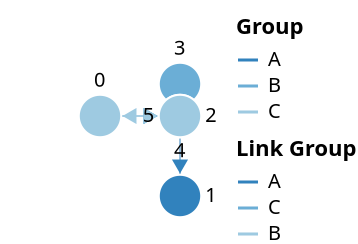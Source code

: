 {
  "$schema": "https://vega.github.io/schema/vega/v5.json",
  "description": "A node-link diagram with force-directed layout.",
  "width": 100,
  "height": 100,
  "padding": 0,

  "signals": [
    { "name": "cx", "update": "width / 2" },
    { "name": "cy", "update": "height / 2" },
    { "name": "nodeRadius", "value": 15},
    { "name": "nodeCharge", "value": -80},
    { "name": "linkDistance", "value": 80},
    {
      "description": "State variable for active node fix status.",
      "name": "fix", "value": false,
      "on": [
        {
          "events": "symbol:mouseout[!event.buttons], window:mouseup",
          "update": "false"
        },
        {
          "events": "symbol:mouseover",
          "update": "fix || true"
        },
        {
          "events": "[symbol:mousedown, window:mouseup] > window:mousemove!",
          "update": "xy()",
          "force": true
        }

      ]
    },
    {
      "description": "Unfix node",
      "name": "reset", "value": null,
      "on": [
        {
          "events": "symbol:dblclick",
          "update": "item().datum"
        }
      ]
    },
        
    {
      "description": "Graph node most recently interacted with.",
      "name": "node", "value": null,
      "on": [
        {
          "events": "symbol:mouseover",
          "update": "fix === true ? item() : node"
        }
      ]
    },

    {
      "description": "Flag to restart Force simulation upon data changes.",
      "name": "restart", "value": false,
      "on": [
        {"events": {"signal": "fix"}, "update": "fix && fix.length"},
        {"events": {"signal": "reset"}, "update": "true"}
      ]

    }
  ],

  "scales": [
    {
      "name": "color",
      "type": "ordinal",
      "domain": {"data": "node-data", "field": "group"},
      "range": {"scheme": "category20c"}
    },

    {
      "name": "colorlink",
      "type": "ordinal",
      "domain": {"data": "link-data", "field": "group"},
      "range": {"scheme": "category20c"}
    },
    {
      "name": "xscale",
      "domain": {"data": "node-data", "field": "inputX"},
      "range": [10, {"signal": "width - 10"}]
    },
    {
      "name": "yscale",
      "domain": {"data": "node-data", "field": "inputY"},
      "range": [10, {"signal": "height - 10"}]
    }
  ],

  "legends": [
    {
      "title": "Group",
      "stroke": "color", 
      "symbolType": "stroke"
    },

    {
      "title": "Link Group",
      "stroke": "colorlink", 
      "symbolType": "stroke"
    }
  ],

  "marks": [
    {
      "name": "nodes",
      "type": "symbol",
      "zindex": 1,
      "from": {"data": "node-data"},
      "transform": [
        {
          "type": "force",
          "iterations": 300,
          "restart": {"signal": "restart"},
          "static": true,
          "signal": "force",
          "forces": [
            {"force": "center", "x": {"signal": "cx"}, "y": {"signal": "cy"}},
            {"force": "collide", "radius": {"signal": "nodeRadius"}},
            {"force": "nbody", "strength": {"signal": "nodeCharge"}},
            {"force": "link", "links": "link-data",  "distance": {"signal": "linkDistance"}}
          ]
        }
      ],
      "encode": {
        "enter": {
          "fill": {"scale": "color", "field": "group"},
          "stroke": {"value": "white"}
          },
        "update": {
          "size": {"signal": "2 * nodeRadius * nodeRadius"},
          "cursor": {"value": "pointer"},
          "fx": {"signal": "datum.interactionX == null ? scale('xscale', datum.inputX) : datum.interactionX"},
          "fy": {"signal": "datum.interactionY == null ? scale('yscale', datum.inputY) : datum.interactionY"}
        }
      }
    },
    {
      "type": "text",
      "name": "labels",
      "from": {"data": "nodes"},
      "zindex": 2,
      "interactive": false, 
      "transform": [
        {
          "type": "label",
          "avoidMarks": ["nodes"],
          "anchor": ["top", "bottom", "right", "left"],
          "offset": [1],
          "size": {
              "signal": "[width + 60, height]"
          }
        }
      ],
      "encode": {
        "enter": {
          "fill": {"value": "black"},
          "align": {"value": "center"},
          "baseline": {"value": "middle"},
          "fontSize": {"value": 10},
          "text": {"field": "datum.id"}
        },
        "update": {
          "x": {"field": "x"},
          "y": {"field": "y"}
        }
      }
    },
    {
      "type": "path",
      "from": {"data": "link-data"},
      "interactive": false,
      "encode": {
        "update": {
          "stroke":  {"scale": "colorlink", "field": "group"},
          "strokeWidth": {"value": 0.5}
        }
      },
      "transform": [
        {
          "type": "linkpath",
          "require": {"signal": "force"},
          "shape": "line",
          "sourceX": "datum.source.x", "sourceY": "datum.source.y",
          "targetX": "datum.target.x", "targetY": "datum.target.y"
        }
      ]
    },
    {
      "name":"arrows",
      "type": "symbol",
      "from": {"data": "link-data"},
      "zindex": {"value": 40},
      "encode": {
          "enter": {
              "fill": {"scale": "colorlink", "field": "group"},
              "stroke": {"scale": "colorlink", "field": "group"},
              "shape": {"value": "triangle-right"},
              "size": {"value": 40}
          },
          "update": {
              "x": {"field": "target.x"},
              "y": {"field": "target.y"}
          },
          "hover": {
              "opacity": {"value": 1}
          }
      },
      "transform": [
          {
              "type": "formula",
              "as": "tan",
              "expr": "atan2((datum.datum.target.y-datum.datum.source.y),(datum.datum.target.x-datum.datum.source.x))"
          },
          {
              "type": "formula",
              "as": "angle",
              "expr": "datum.tan*180/PI"
          },
          {
              "type": "formula",
              "as": "y",
              "expr": "datum.datum.target.y - nodeRadius*sin(datum.tan)"
          },
          {
              "type": "formula",
              "as": "x",
              "expr": "datum.datum.target.x - nodeRadius*cos(datum.tan)"
          }  
          ]
      }
  ],

  "data": [
    {
      "name": "node-data",
      "values": [
        {"id": 4, "label": "Zero", "group": "A", "inputX": 2, "inputY": 5, "interactionX": null, "interactionY": null},
        {"id": 1, "label": "One", "group": "A", "inputX": 2, "inputY": 10, "interactionX": null, "interactionY": null},
        {"id": 2, "label": "Two", "group": "B", "inputX": 2, "inputY": 5, "interactionX": null, "interactionY": null},
        {"id": 3, "label": "Three", "group": "B", "inputX": 2, "inputY": 3, "interactionX": null, "interactionY": null},
        {"id": 0, "label": "Four", "group": "C", "inputX": 1, "inputY": 5, "interactionX": null, "interactionY": null},
        {"id": 5, "label": "Five", "group": "C", "inputX": 2, "inputY": 5, "interactionX": null, "interactionY": null},
        {"id": 6, "label": "Six", "group": "C", "inputX": 2, "inputY": 5, "interactionX": null, "interactionY": null}
      ],
      "on": [
        {"trigger": "fix.length == 2", "modify": "node.datum", "values": "{interactionX: fix[0], interactionY: fix[1]}"},
        {"trigger": "reset", "modify": "reset", "values": "{interactionX: null, interactionY: null}"}
    ]
    },
    {
      "name": "link-data",
      "values": [
        {"id": 1, "source": 0, "target": 1, "group": "A"},
        {"id": 2, "source": 4, "target": 2, "group": "C"},
        {"id": 3, "source": 3, "target": 0, "group": "A"},
        {"id": 4, "source": 2, "target": 5, "group": "C"},
        {"id": 5, "source": 0, "target": 4, "group": "B"},
        {"id": 6, "source": 5, "target": 0, "group": "B"}
      ]
    }
  ]
}
